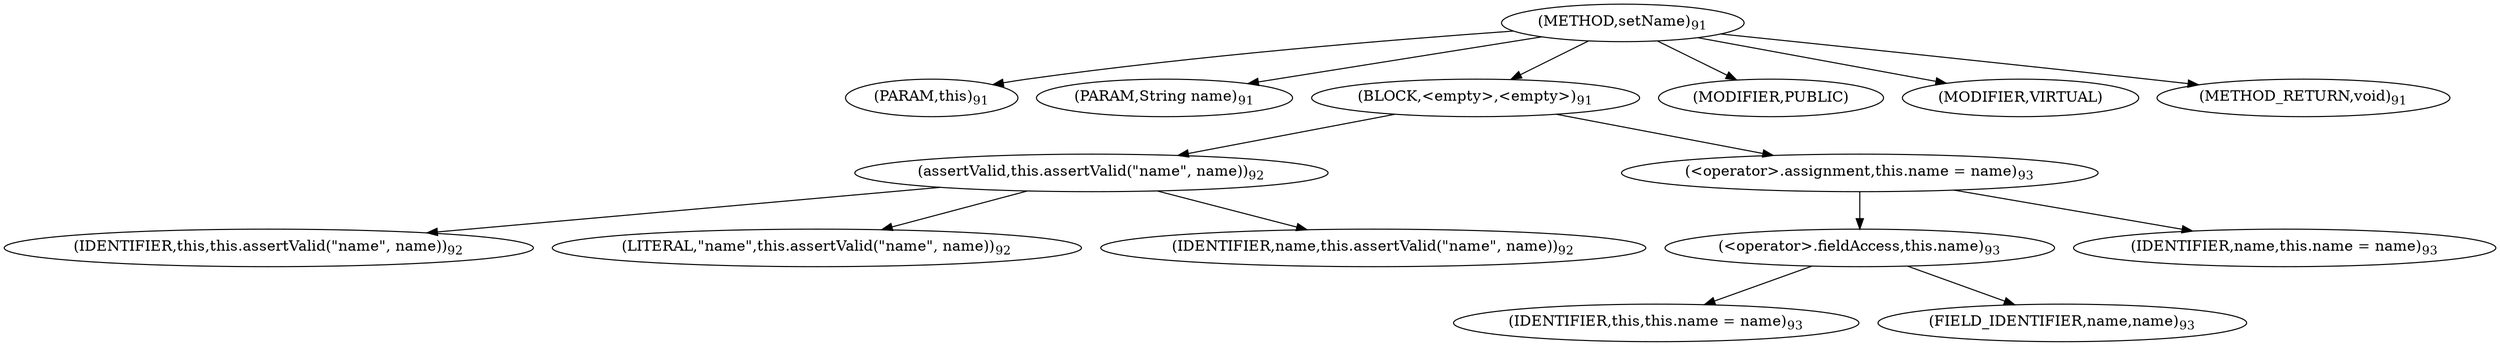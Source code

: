 digraph "setName" {  
"143" [label = <(METHOD,setName)<SUB>91</SUB>> ]
"4" [label = <(PARAM,this)<SUB>91</SUB>> ]
"144" [label = <(PARAM,String name)<SUB>91</SUB>> ]
"145" [label = <(BLOCK,&lt;empty&gt;,&lt;empty&gt;)<SUB>91</SUB>> ]
"146" [label = <(assertValid,this.assertValid(&quot;name&quot;, name))<SUB>92</SUB>> ]
"3" [label = <(IDENTIFIER,this,this.assertValid(&quot;name&quot;, name))<SUB>92</SUB>> ]
"147" [label = <(LITERAL,&quot;name&quot;,this.assertValid(&quot;name&quot;, name))<SUB>92</SUB>> ]
"148" [label = <(IDENTIFIER,name,this.assertValid(&quot;name&quot;, name))<SUB>92</SUB>> ]
"149" [label = <(&lt;operator&gt;.assignment,this.name = name)<SUB>93</SUB>> ]
"150" [label = <(&lt;operator&gt;.fieldAccess,this.name)<SUB>93</SUB>> ]
"5" [label = <(IDENTIFIER,this,this.name = name)<SUB>93</SUB>> ]
"151" [label = <(FIELD_IDENTIFIER,name,name)<SUB>93</SUB>> ]
"152" [label = <(IDENTIFIER,name,this.name = name)<SUB>93</SUB>> ]
"153" [label = <(MODIFIER,PUBLIC)> ]
"154" [label = <(MODIFIER,VIRTUAL)> ]
"155" [label = <(METHOD_RETURN,void)<SUB>91</SUB>> ]
  "143" -> "4" 
  "143" -> "144" 
  "143" -> "145" 
  "143" -> "153" 
  "143" -> "154" 
  "143" -> "155" 
  "145" -> "146" 
  "145" -> "149" 
  "146" -> "3" 
  "146" -> "147" 
  "146" -> "148" 
  "149" -> "150" 
  "149" -> "152" 
  "150" -> "5" 
  "150" -> "151" 
}
